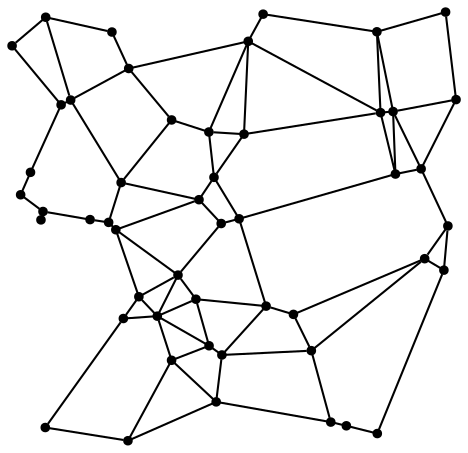 graph {
	graph [layout=nop, splines=line, bb="9.71,8.43,225.45,216.81"];
	node [label="", shape=point, height=0.05, width=0.05];
	edge [len=1.00];
0--2; 0--6; 0--18; 0--41; 1--6; 1--18; 2--20; 2--37; 2--39; 3--33; 3--43; 3--46;
3--49; 4--17; 4--20; 4--44; 5--7; 5--8; 5--22; 5--24; 6--39; 6--49; 7--14; 7--17;
7--22; 7--24; 7--38; 8--11; 8--29; 8--32; 9--22; 9--32; 9--36; 10--21; 10--28; 10--30;
11--24; 11--40; 11--44; 12--25; 12--45; 12--48; 13--21; 13--28; 13--43; 13--44; 14--15; 14--17;
14--38; 15--17; 15--20; 15--37; 16--26; 16--34; 16--35; 17--24; 18--23; 19--34; 19--41; 20--33;
21--28; 21--42; 21--43; 22--32; 23--41; 25--29; 25--40; 25--45; 27--31; 27--48; 28--45; 29--31;
29--40; 30--42; 31--32; 33--44; 33--46; 35--37; 36--38; 39--46; 42--43; 42--47; 43--49; 46--49;
47--49;

0 [pos="39.137754,173.280561"];
1 [pos="58.951404,205.920488"];
2 [pos="63.378303,133.663091"];
3 [pos="122.352647,156.893931"];
4 [pos="111.400946,114.004307"];
5 [pos="105.575240,55.330895"];
6 [pos="67.014315,188.413658"];
7 [pos="80.732834,69.539260"];
8 [pos="111.741319,50.910597"];
9 [pos="66.645695,9.747543"];
10 [pos="224.125909,173.490131"];
11 [pos="132.953884,74.354525"];
12 [pos="218.295141,91.620720"];
13 [pos="195.040616,137.753245"];
14 [pos="71.883106,78.860206"];
15 [pos="60.827962,111.020859"];
16 [pos="25.866597,119.779366"];
17 [pos="90.667177,89.244900"];
18 [pos="27.168287,213.019824"];
19 [pos="19.864661,138.569233"];
20 [pos="100.749961,125.439901"];
21 [pos="193.900128,167.764276"];
22 [pos="87.579390,48.358792"];
23 [pos="11.029367,199.320709"];
24 [pos="99.269389,77.675062"];
25 [pos="209.068253,97.121128"];
26 [pos="24.891022,115.747966"];
27 [pos="171.475653,16.911993"];
28 [pos="207.368686,140.242099"];
29 [pos="154.665238,52.977622"];
30 [pos="219.102305,215.493200"];
31 [pos="163.998481,18.694732"];
32 [pos="108.998396,28.391488"];
33 [pos="107.939632,136.166684"];
34 [pos="15.137142,127.804293"];
35 [pos="48.461747,115.887104"];
36 [pos="26.970025,16.087705"];
37 [pos="57.377210,114.549414"];
38 [pos="64.446497,68.406577"];
39 [pos="87.595953,163.715886"];
40 [pos="146.081639,70.390036"];
41 [pos="34.562844,170.972661"];
42 [pos="186.138002,206.038497"];
43 [pos="187.884654,167.232518"];
44 [pos="120.006426,116.275722"];
45 [pos="220.210140,112.834561"];
46 [pos="105.494752,157.934450"];
47 [pos="131.529293,214.493149"];
48 [pos="186.325938,13.194755"];
49 [pos="124.385662,201.463081"];
}
